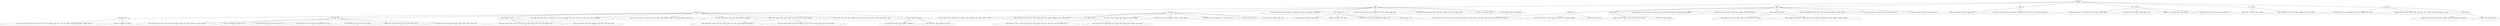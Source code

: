 strict digraph  {
	"['unknown']
68" -> "['fail']
42";
	"['unknown']
68" -> "['node']
14";
	"['unknown']
68" -> "['disk']
2";
	"['unknown']
68" -> "['directori']
4";
	"['unknown']
68" -> "['data']
2";
	"['unknown']
68" -> "['file']
4";
	"['fail']
42" -> "['node', 'fail']
22";
	"['fail']
42" -> "['fail', 'disk']
9";
	"['fail']
42" -> "['fail', 'data', 'exception', 'file', 'write', 'stop', 'loss', 'channel', 'event', 'agent', 'queue', 'replay', 'put', 'rollback']
\
1";
	"['fail']
42" -> "['fail', 'directori']
6";
	"['fail']
42" -> "['fail', 'error', 'file', 'detect', 'add', 'time', 'journal', 'latenc', 'timeout', 'condit', 'manag', 'delay']
1";
	"['fail']
42" -> "['fail', 'detect', 'start', 'set', 'bulk', 'report', 'config', 'allow', 'shutdown', 'count', 'valu', 'remain', 'quota']
1";
	"['fail']
42" -> "['fail', 'edit', 'loss', 'know', 'situat']
1";
	"['fail']
42" -> "['fail', 'report', 'replica', 'hdfs', 'heartbeat']
1";
	"['node']
14" -> "['node', 'disk']
4";
	"['node']
14" -> "['node', 'edit']
3";
	"['node']
14" -> "['node', 'exception', 'case', 'test', 'cluster', 'end', 'state', 'throw', 'call', 'lead', 'hbase', 'distribut', 'kill', 'integrate', '\
restor', 'attempt']
1";
	"['node']
14" -> "['node', 'file', 'block', 'write', 'process', 'report', 'read', 'heartbeat', 'request', 'rpc', 'improve']
1";
	"['node']
14" -> "['node', 'corrupt', 'replica', 'block']
2";
	"['node']
14" -> "['node', 'case', 'block', 'hdfs', 'cluster', 'time', 'result', 'network', 'order', 'connect', 'transfer', 'perform']
1";
	"['node']
14" -> "['node', 'bulk', 'allow', 'sourc', 'mode', 'situat', 'encount', 'number', 'drop']
1";
	"['node']
14" -> "['node', 'miss', 'lead', 'member', 'ensembl', 'follow', 'part']
1";
	"['disk']
2" -> "['disk', 'block', 'replica', 'stop', 'mark', 'reader', 'local']
1";
	"['disk']
2" -> "['disk', 'data', 'case', 'write', 'stream', 'output', 'reduc', 'map', 'shuffl', 'merg', 'wait', 'saw', 'queue', 'releas', 'heap', '\
phase']
1";
	"['directori']
4" -> "['directori', 'edit', 'detect', 'start', 'corrupt', 'fsimag', 'name', 'imag', 'control', 'specifi']
1";
	"['directori']
4" -> "['directori', 'edit', 'error', 'memori', 'fsimag', 'remov', 'share']
1";
	"['directori']
4" -> "['directori', 'edit', 'exception', 'delet', 'share', 'standbi']
1";
	"['directori']
4" -> "['directori', 'memori', 'remov', 'bug', 'address', 'scenario', 'jira']
1";
	"['data']
2" -> "['data', 'detect', 'write', 'test', 'bug', 'inconsist']
1";
	"['data']
2" -> "['data', 'recov', 'mode', 'save', 'event', 'agent', 'retransmit', 'messag', 'stick', 'deliv']
1";
	"['file']
4" -> "['file', 'detect', 'case', 'set', 'end', 'problem', 'server', 'return', 'zookeeper', 'txn', 'persist']
1";
	"['file']
4" -> "['exception', 'file', 'recov', 'state', 'throw', 'config', 'sourc', 'know', 'catch', 'channel', 'close', 'experi', 'updat', 'java', '\
illeg']
1";
	"['file']
4" -> "['file', 'error']
2";
	"['node', 'fail']
22" -> "['node', 'fail', 'file']
4";
	"['node', 'fail']
22" -> "['node', 'fail', 'disk']
8";
	"['node', 'fail']
22" -> "['node', 'directori', 'fail']
2";
	"['node', 'fail']
22" -> "['fail', 'node', 'data', 'block', 'corrupt', 'add', 'replica', 'miss', 'call', 'read', 'correspond', 'order', 'locat', 'return', '\
rpc', 'system', 'index', 'fsck', 'tool', 'dfsclient']
1";
	"['node', 'fail']
22" -> "['fail', 'node', 'data', 'detect', 'recov', 'test', 'output', 'miss', 'hbase', 'mark', 'heartbeat', 'scenario', 'lock', 'pipelin', '\
thread', 'deadlock', 'port']
1";
	"['node', 'fail']
22" -> "['fail', 'node', 'data', 'memori', 'bulk', 'stream', 'handl', 'shutdown', 'implement']
1";
	"['node', 'fail']
22" -> "['node', 'rang', 'detect', 'stream', 'replac', 'server', 'issu', 'fail', 'sourc', 'test', 'gossip', 'problem']
2";
	"['node', 'fail']
22" -> "['fail', 'node', 'report', 'end', 'output', 'problem', 'time', 'reduc', 'prevent', 'space', 'map', 'job', 'retain', 'fetch', 'launch', '\
attack']
1";
	"['node', 'fail']
22" -> "['node', 'bulk', 'fail', 'shutdown']
2";
	"['fail', 'disk']
9" -> "['fail', 'disk', 'directori', 'data', 'file', 'recov', 'loss', 'channel', 'chang', 'implement', 'involv', 'group', 'support', 'form']
\
1";
	"['fail', 'disk']
9" -> "['fail', 'disk', 'data', 'error', 'detect', 'test', 'cluster', 'handl', 'lead', 'second', 'commit', 'cassandra', 'expect', 'subject', '\
detail']
1";
	"['fail', 'disk']
9" -> "['fail', 'disk', 'data']
2";
	"['fail', 'disk']
9" -> "['fail', 'disk', 'directori', 'tracker', 'task', 'mapreduce', 'distribut', 'hadoop']
1";
	"['fail', 'disk']
9" -> "['fail', 'disk', 'write', 'cluster', 'handl', 'hbase', 'scenario', 'encount', 'pipelin']
1";
	"['fail', 'disk']
9" -> "['fail', 'disk', 'start', 'set', 'checkpoint', 'exit', 'sync', 'system', 'jvm']
1";
	"['fail', 'disk']
9" -> "['fail', 'disk', 'end', 'step']
1";
	"['fail', 'disk']
9" -> "['fail', 'disk', 'start', 'handl', 'tracker', 'task']
1";
	"['fail', 'directori']
6" -> "['checkpoint', 'directori', 'exception', 'fail', 'memori']
2";
	"['fail', 'directori']
6" -> "['directori', 'edit', 'fail', 'fsedit', 'name']
2";
	"['fail', 'directori']
6" -> "['fail', 'directori', 'case', 'memori', 'checkpoint', 'load', 'address', 'jira']
1";
	"['fail', 'directori']
6" -> "['fail', 'directori', 'start']
1";
	"['node', 'disk']
4" -> "['node', 'disk', 'edit', 'case', 'write', 'add', 'state', 'journal', 'know', 'network', 'sync', 'catch', 'request', 'skip', 'experi', '\
commit', 'help', 'qjm', 'includ', 'info', 'batch', 'optim']
1";
	"['node', 'disk']
4" -> "['node', 'disk', 'block', 'start', 'corrupt', 'report', 'config', 'valu', 'refus', 'transport', 'exampl']
1";
	"['node', 'disk']
4" -> "['node', 'case', 'disk', 'error']
2";
	"['node', 'edit']
3" -> "['node', 'edit', 'corrupt', 'add', 'hdfs', 'end', 'allow', 'check', 'byte', 'length']
1";
	"['node', 'edit']
3" -> "['node', 'edit', 'write', 'fsimag']
2";
	"['node', 'corrupt', 'replica', 'block']
2" -> "['node', 'detect', 'block', 'corrupt', 'report', 'replica', 'mark', 'count', 'one', 'fsck', 'monitor']
1";
	"['node', 'corrupt', 'replica', 'block']
2" -> "['node', 'exception', 'block', 'corrupt', 'stream', 'replica', 'read', 'issu', 'catch', 'null', 'pointer', 'give', 'buffer', 'checksum', '\
dfsinput', 'sequenc']
1";
	"['file', 'error']
2" -> "['error', 'file', 'block', 'corrupt', 'report', 'replica', 'append', 'reader', 'writer', 'factor', 'loop', 'complet']
1";
	"['file', 'error']
2" -> "['error', 'file', 'miss', 'lead', 'sync']
1";
	"['node', 'fail', 'file']
4" -> "['fail', 'node', 'edit', 'file', 'detect', 'case', 'start', 'corrupt', 'set', 'recov', 'checkpoint', 'stop', 'miss', 'load', 'save', '\
address', 'chang', 'backup', 'admin', 'namespac', 'section']
1";
	"['node', 'fail', 'file']
4" -> "['node', 'fail', 'exception', 'file', 'error']
3";
	"['node', 'fail', 'disk']
8" -> "['fail', 'node', 'disk', 'data', 'error', 'process', 'hdfs', 'call', 'problem', 'network', 'creat', 'check', 'request', 'skip', '\
occur', 'appear']
1";
	"['node', 'fail', 'disk']
8" -> "['node', 'case', 'exception', 'fail', 'disk', 'side']
2";
	"['node', 'fail', 'disk']
8" -> "['fail', 'node', 'disk', 'block', 'delet', 'situat', 'copi', 'restart']
1";
	"['node', 'fail', 'disk']
8" -> "['fail', 'node', 'disk', 'process', 'call', 'mode', 'exit', 'method', 'secur', 'hang']
1";
	"['node', 'fail', 'disk']
8" -> "['fail', 'node', 'disk', 'stop', 'state', 'latenc', 'mean', 'option']
1";
	"['node', 'fail', 'disk']
8" -> "['fail', 'node', 'disk', 'reduc', 'tracker', 'map', 'task', 'job', 'extract', 'notic']
1";
	"['node', 'fail', 'disk']
8" -> "['fail', 'node', 'disk', 'handl', 'mapreduce', 'manag', 'number', 'retain', 'contain', 'home', 'yarn']
1";
	"['node', 'directori', 'fail']
2" -> "['fail', 'node', 'directori', 'error', 'memori', 'set', 'bulk', 'process', 'hdfs', 'fsimag', 'remov', 'time', 'creat', 'timeout', '\
move']
1";
	"['node', 'directori', 'fail']
2" -> "['fail', 'node', 'directori', 'write', 'add', 'checkpoint', 'name', 'allow', 'load', 'space', 'imag']
1";
	"['node', 'rang', 'detect', 'stream', 'replac', 'server', 'issu', 'fail', 'sourc', 'test', 'gossip', 'problem']
2" -> "['fail', 'node', 'detect', 'stream', 'test', 'state', 'problem', 'sourc', 'issu', 'server', 'gossip', 'replac', 'rang', 'bootstrap']
\
1";
	"['node', 'rang', 'detect', 'stream', 'replac', 'server', 'issu', 'fail', 'sourc', 'test', 'gossip', 'problem']
2" -> "['fail', 'node', 'detect', 'stream', 'test', 'handl', 'problem', 'sourc', 'issu', 'server', 'prevent', 'gossip', 'replac', 'rang', '\
cassandra']
1";
	"['node', 'bulk', 'fail', 'shutdown']
2" -> "['fail', 'node', 'bulk', 'replica', 'allow', 'shutdown', 'decommiss']
1";
	"['node', 'bulk', 'fail', 'shutdown']
2" -> "['fail', 'node', 'recov', 'bulk', 'shutdown', 'side', 'wait']
1";
	"['fail', 'disk', 'data']
2" -> "['fail', 'disk', 'data', 'start', 'set', 'add', 'fsimag', 'read', 'loss', 'load', 'prevent', 'imag', 'copi', 'order', 'code', 'one', '\
store', 'succeed', 'user']
1";
	"['fail', 'disk', 'data']
2" -> "['fail', 'disk', 'data', 'hdfs', 'output', 'config', 'save', 'append', 'send', 'rolltag', 'custom', 'unexpect', 'open', 'escap']
\
1";
}
